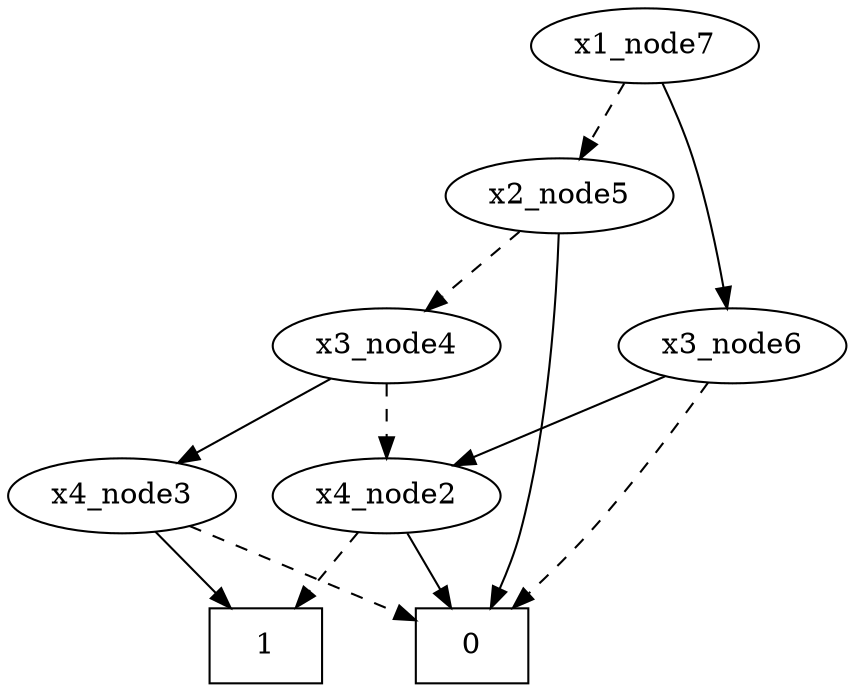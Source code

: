 digraph G { 
 0 [shape=box]; 
 1 [shape=box]; 
x4_node2 -> 1 [style = dashed];
x4_node2 -> 0;
x4_node3 -> 0 [style = dashed];
x4_node3 -> 1;
x3_node4 -> x4_node2 [style = dashed];
x3_node4 -> x4_node3;
x2_node5 -> x3_node4 [style = dashed];
x2_node5 -> 0;
x3_node6 -> 0 [style = dashed];
x3_node6 -> x4_node2;
x1_node7 -> x2_node5 [style = dashed];
x1_node7 -> x3_node6;
 }